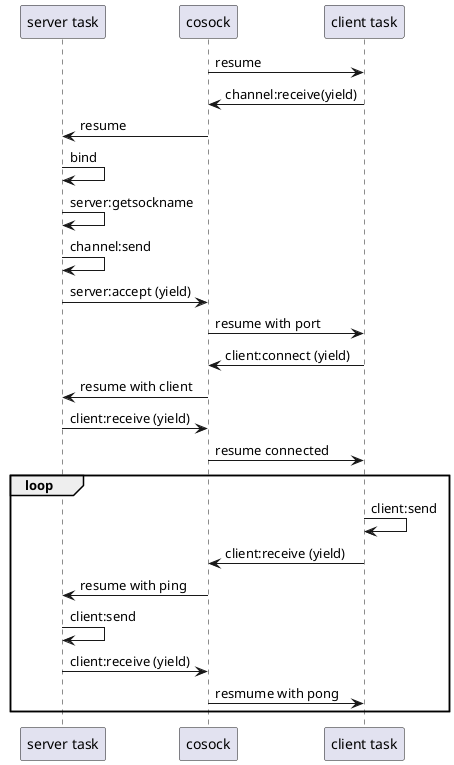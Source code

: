 @startuml Client
participant "server task" as s
participant cosock as co
participant "client task" as c

co->c: resume
c->co: channel:receive(yield)
co->s: resume
s->s: bind
s->s: server:getsockname
s->s: channel:send
s->co: server:accept (yield)
co->c: resume with port
c->co: client:connect (yield)
co->s: resume with client
s->co: client:receive (yield)
co->c: resume connected
loop
    c->c: client:send
    c->co: client:receive (yield)
    co->s: resume with ping
    s->s: client:send
    s->co: client:receive (yield)
    co->c: resmume with pong
end
@enduml
